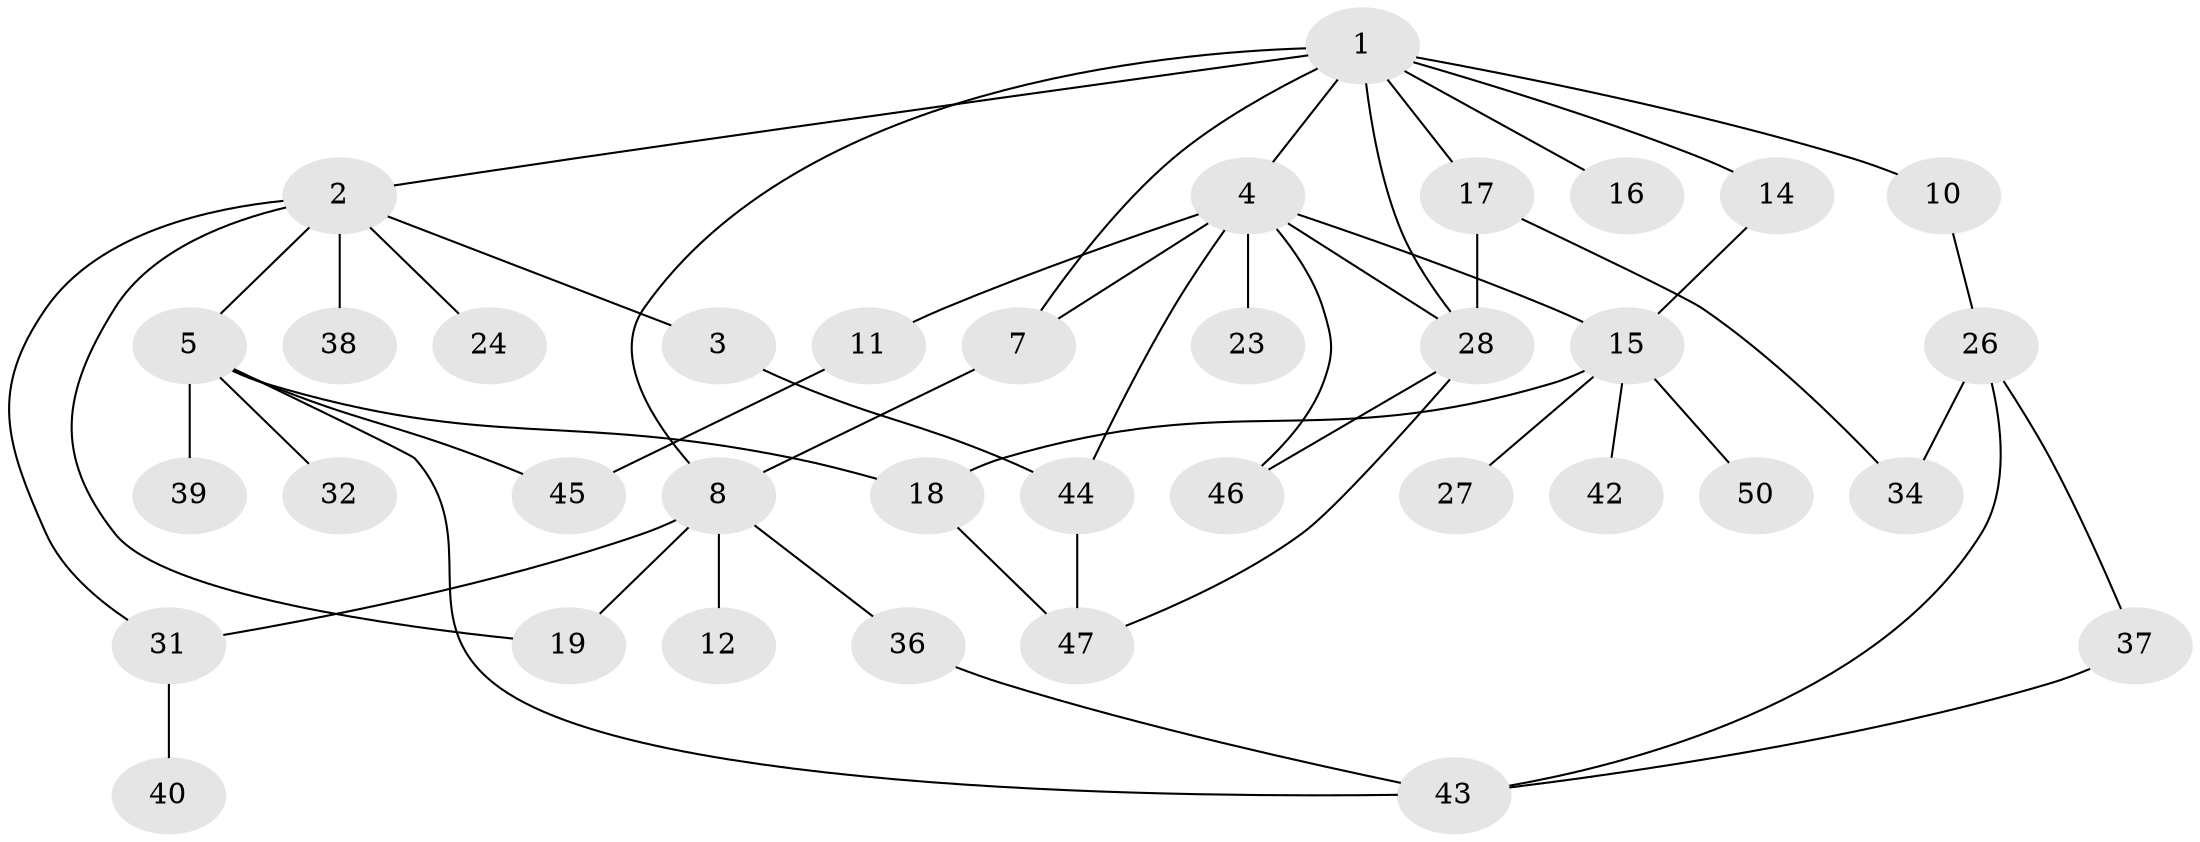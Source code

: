 // Generated by graph-tools (version 1.1) at 2025/23/03/03/25 07:23:32]
// undirected, 36 vertices, 52 edges
graph export_dot {
graph [start="1"]
  node [color=gray90,style=filled];
  1 [super="+6"];
  2 [super="+9"];
  3;
  4 [super="+13"];
  5 [super="+29"];
  7;
  8 [super="+20"];
  10;
  11 [super="+25"];
  12;
  14 [super="+35"];
  15 [super="+22"];
  16;
  17 [super="+21"];
  18;
  19;
  23;
  24 [super="+30"];
  26;
  27;
  28 [super="+33"];
  31 [super="+49"];
  32;
  34 [super="+51"];
  36;
  37;
  38;
  39;
  40 [super="+41"];
  42;
  43 [super="+48"];
  44 [super="+52"];
  45;
  46;
  47;
  50;
  1 -- 2;
  1 -- 4;
  1 -- 7;
  1 -- 10;
  1 -- 14;
  1 -- 28;
  1 -- 8;
  1 -- 16;
  1 -- 17;
  2 -- 3;
  2 -- 5;
  2 -- 24;
  2 -- 38;
  2 -- 19;
  2 -- 31;
  3 -- 44;
  4 -- 11;
  4 -- 46;
  4 -- 23;
  4 -- 7;
  4 -- 44;
  4 -- 28;
  4 -- 15 [weight=2];
  5 -- 18;
  5 -- 32;
  5 -- 45;
  5 -- 43;
  5 -- 39;
  7 -- 8;
  8 -- 12;
  8 -- 19;
  8 -- 36;
  8 -- 31;
  10 -- 26;
  11 -- 45;
  14 -- 15;
  15 -- 18;
  15 -- 50;
  15 -- 42;
  15 -- 27;
  17 -- 28;
  17 -- 34;
  18 -- 47;
  26 -- 34;
  26 -- 37;
  26 -- 43;
  28 -- 47;
  28 -- 46;
  31 -- 40;
  36 -- 43;
  37 -- 43;
  44 -- 47;
}
